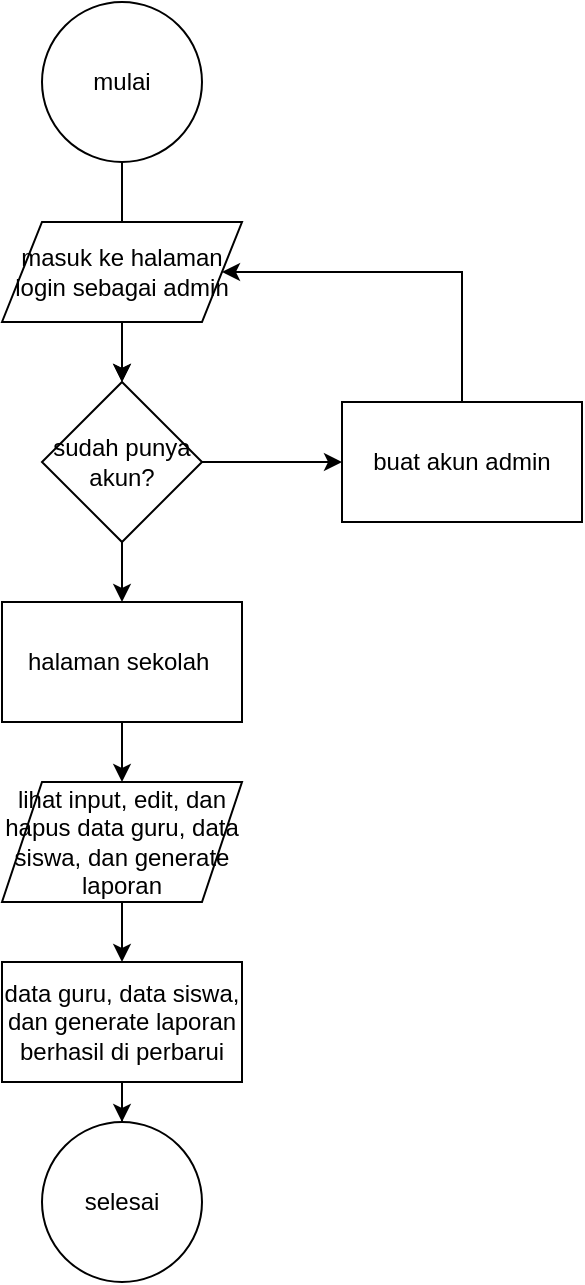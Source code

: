 <mxfile version="13.9.9" type="device"><diagram name="Page-1" id="EEfodGJE23ujrK9sM1yc"><mxGraphModel dx="1086" dy="798" grid="1" gridSize="10" guides="1" tooltips="1" connect="1" arrows="1" fold="1" page="1" pageScale="1" pageWidth="850" pageHeight="1100" math="0" shadow="0"><root><mxCell id="0"/><mxCell id="1" parent="0"/><mxCell id="z2AsPRMSoEMWoM6-UW3j-18" value="" style="edgeStyle=orthogonalEdgeStyle;rounded=0;orthogonalLoop=1;jettySize=auto;html=1;" parent="1" source="z2AsPRMSoEMWoM6-UW3j-1" target="z2AsPRMSoEMWoM6-UW3j-13" edge="1"><mxGeometry relative="1" as="geometry"/></mxCell><mxCell id="z2AsPRMSoEMWoM6-UW3j-1" value="mulai" style="ellipse;whiteSpace=wrap;html=1;aspect=fixed;" parent="1" vertex="1"><mxGeometry x="340" y="60" width="80" height="80" as="geometry"/></mxCell><mxCell id="z2AsPRMSoEMWoM6-UW3j-19" value="" style="edgeStyle=orthogonalEdgeStyle;rounded=0;orthogonalLoop=1;jettySize=auto;html=1;" parent="1" source="z2AsPRMSoEMWoM6-UW3j-3" target="z2AsPRMSoEMWoM6-UW3j-13" edge="1"><mxGeometry relative="1" as="geometry"/></mxCell><mxCell id="z2AsPRMSoEMWoM6-UW3j-3" value="masuk ke halaman login sebagai admin" style="shape=parallelogram;perimeter=parallelogramPerimeter;whiteSpace=wrap;html=1;fixedSize=1;" parent="1" vertex="1"><mxGeometry x="320" y="170" width="120" height="50" as="geometry"/></mxCell><mxCell id="z2AsPRMSoEMWoM6-UW3j-20" value="" style="edgeStyle=orthogonalEdgeStyle;rounded=0;orthogonalLoop=1;jettySize=auto;html=1;" parent="1" source="z2AsPRMSoEMWoM6-UW3j-13" target="z2AsPRMSoEMWoM6-UW3j-16" edge="1"><mxGeometry relative="1" as="geometry"/></mxCell><mxCell id="z2AsPRMSoEMWoM6-UW3j-21" value="" style="edgeStyle=orthogonalEdgeStyle;rounded=0;orthogonalLoop=1;jettySize=auto;html=1;" parent="1" source="z2AsPRMSoEMWoM6-UW3j-13" target="z2AsPRMSoEMWoM6-UW3j-15" edge="1"><mxGeometry relative="1" as="geometry"/></mxCell><mxCell id="z2AsPRMSoEMWoM6-UW3j-13" value="sudah punya akun?" style="rhombus;whiteSpace=wrap;html=1;" parent="1" vertex="1"><mxGeometry x="340" y="250" width="80" height="80" as="geometry"/></mxCell><mxCell id="z2AsPRMSoEMWoM6-UW3j-15" value="buat akun admin" style="rounded=0;whiteSpace=wrap;html=1;" parent="1" vertex="1"><mxGeometry x="490" y="260" width="120" height="60" as="geometry"/></mxCell><mxCell id="z2AsPRMSoEMWoM6-UW3j-29" value="" style="edgeStyle=orthogonalEdgeStyle;rounded=0;orthogonalLoop=1;jettySize=auto;html=1;" parent="1" source="z2AsPRMSoEMWoM6-UW3j-16" target="z2AsPRMSoEMWoM6-UW3j-28" edge="1"><mxGeometry relative="1" as="geometry"/></mxCell><mxCell id="z2AsPRMSoEMWoM6-UW3j-16" value="halaman sekolah&amp;nbsp;" style="rounded=0;whiteSpace=wrap;html=1;" parent="1" vertex="1"><mxGeometry x="320" y="360" width="120" height="60" as="geometry"/></mxCell><mxCell id="z2AsPRMSoEMWoM6-UW3j-27" value="" style="endArrow=classic;html=1;rounded=0;exitX=0.5;exitY=0;exitDx=0;exitDy=0;" parent="1" source="z2AsPRMSoEMWoM6-UW3j-15" target="z2AsPRMSoEMWoM6-UW3j-3" edge="1"><mxGeometry width="50" height="50" relative="1" as="geometry"><mxPoint x="400" y="320" as="sourcePoint"/><mxPoint x="450" y="270" as="targetPoint"/><Array as="points"><mxPoint x="550" y="195"/></Array></mxGeometry></mxCell><mxCell id="z2AsPRMSoEMWoM6-UW3j-32" value="" style="edgeStyle=orthogonalEdgeStyle;rounded=0;orthogonalLoop=1;jettySize=auto;html=1;" parent="1" source="z2AsPRMSoEMWoM6-UW3j-28" target="z2AsPRMSoEMWoM6-UW3j-31" edge="1"><mxGeometry relative="1" as="geometry"/></mxCell><mxCell id="z2AsPRMSoEMWoM6-UW3j-28" value="lihat input, edit, dan hapus data guru, data siswa, dan generate laporan" style="shape=parallelogram;perimeter=parallelogramPerimeter;whiteSpace=wrap;html=1;fixedSize=1;" parent="1" vertex="1"><mxGeometry x="320" y="450" width="120" height="60" as="geometry"/></mxCell><mxCell id="z2AsPRMSoEMWoM6-UW3j-35" value="" style="edgeStyle=orthogonalEdgeStyle;rounded=0;orthogonalLoop=1;jettySize=auto;html=1;" parent="1" source="z2AsPRMSoEMWoM6-UW3j-31" target="z2AsPRMSoEMWoM6-UW3j-34" edge="1"><mxGeometry relative="1" as="geometry"/></mxCell><mxCell id="z2AsPRMSoEMWoM6-UW3j-31" value="data guru, data siswa, dan generate laporan berhasil di perbarui" style="rounded=0;whiteSpace=wrap;html=1;" parent="1" vertex="1"><mxGeometry x="320" y="540" width="120" height="60" as="geometry"/></mxCell><mxCell id="z2AsPRMSoEMWoM6-UW3j-34" value="selesai" style="ellipse;whiteSpace=wrap;html=1;aspect=fixed;" parent="1" vertex="1"><mxGeometry x="340" y="620" width="80" height="80" as="geometry"/></mxCell></root></mxGraphModel></diagram></mxfile>